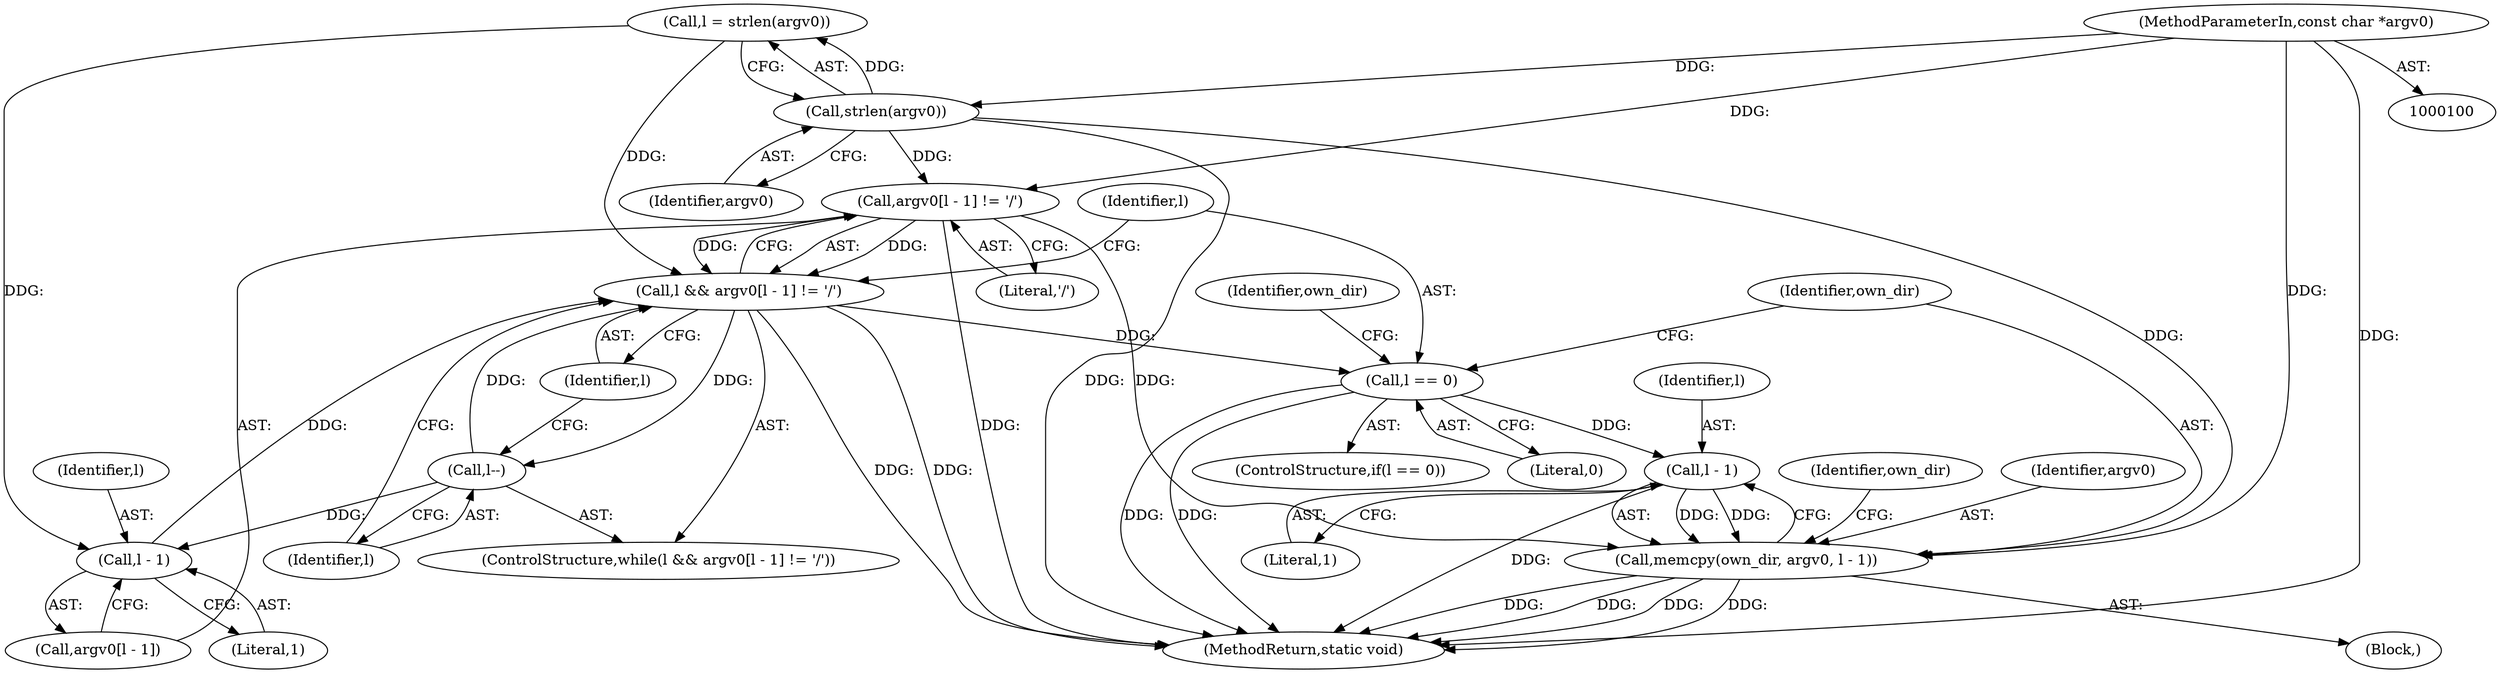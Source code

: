 digraph "0_proxychains-ng_9ab7dbeb3baff67a51d0c5e71465c453be0890b5#diff-803c5170888b8642f2a97e5e9423d399@array" {
"1000111" [label="(Call,argv0[l - 1] != '/')"];
"1000106" [label="(Call,strlen(argv0))"];
"1000101" [label="(MethodParameterIn,const char *argv0)"];
"1000109" [label="(Call,l && argv0[l - 1] != '/')"];
"1000118" [label="(Call,l--)"];
"1000114" [label="(Call,l - 1)"];
"1000121" [label="(Call,l == 0)"];
"1000133" [label="(Call,l - 1)"];
"1000130" [label="(Call,memcpy(own_dir, argv0, l - 1))"];
"1000122" [label="(Identifier,l)"];
"1000130" [label="(Call,memcpy(own_dir, argv0, l - 1))"];
"1000104" [label="(Call,l = strlen(argv0))"];
"1000111" [label="(Call,argv0[l - 1] != '/')"];
"1000109" [label="(Call,l && argv0[l - 1] != '/')"];
"1000117" [label="(Literal,'/')"];
"1000141" [label="(MethodReturn,static void)"];
"1000110" [label="(Identifier,l)"];
"1000120" [label="(ControlStructure,if(l == 0))"];
"1000101" [label="(MethodParameterIn,const char *argv0)"];
"1000118" [label="(Call,l--)"];
"1000119" [label="(Identifier,l)"];
"1000138" [label="(Identifier,own_dir)"];
"1000108" [label="(ControlStructure,while(l && argv0[l - 1] != '/'))"];
"1000135" [label="(Literal,1)"];
"1000129" [label="(Block,)"];
"1000133" [label="(Call,l - 1)"];
"1000131" [label="(Identifier,own_dir)"];
"1000107" [label="(Identifier,argv0)"];
"1000125" [label="(Identifier,own_dir)"];
"1000112" [label="(Call,argv0[l - 1])"];
"1000106" [label="(Call,strlen(argv0))"];
"1000116" [label="(Literal,1)"];
"1000115" [label="(Identifier,l)"];
"1000134" [label="(Identifier,l)"];
"1000114" [label="(Call,l - 1)"];
"1000132" [label="(Identifier,argv0)"];
"1000121" [label="(Call,l == 0)"];
"1000123" [label="(Literal,0)"];
"1000111" -> "1000109"  [label="AST: "];
"1000111" -> "1000117"  [label="CFG: "];
"1000112" -> "1000111"  [label="AST: "];
"1000117" -> "1000111"  [label="AST: "];
"1000109" -> "1000111"  [label="CFG: "];
"1000111" -> "1000141"  [label="DDG: "];
"1000111" -> "1000109"  [label="DDG: "];
"1000111" -> "1000109"  [label="DDG: "];
"1000106" -> "1000111"  [label="DDG: "];
"1000101" -> "1000111"  [label="DDG: "];
"1000111" -> "1000130"  [label="DDG: "];
"1000106" -> "1000104"  [label="AST: "];
"1000106" -> "1000107"  [label="CFG: "];
"1000107" -> "1000106"  [label="AST: "];
"1000104" -> "1000106"  [label="CFG: "];
"1000106" -> "1000141"  [label="DDG: "];
"1000106" -> "1000104"  [label="DDG: "];
"1000101" -> "1000106"  [label="DDG: "];
"1000106" -> "1000130"  [label="DDG: "];
"1000101" -> "1000100"  [label="AST: "];
"1000101" -> "1000141"  [label="DDG: "];
"1000101" -> "1000130"  [label="DDG: "];
"1000109" -> "1000108"  [label="AST: "];
"1000109" -> "1000110"  [label="CFG: "];
"1000110" -> "1000109"  [label="AST: "];
"1000119" -> "1000109"  [label="CFG: "];
"1000122" -> "1000109"  [label="CFG: "];
"1000109" -> "1000141"  [label="DDG: "];
"1000109" -> "1000141"  [label="DDG: "];
"1000104" -> "1000109"  [label="DDG: "];
"1000114" -> "1000109"  [label="DDG: "];
"1000118" -> "1000109"  [label="DDG: "];
"1000109" -> "1000118"  [label="DDG: "];
"1000109" -> "1000121"  [label="DDG: "];
"1000118" -> "1000108"  [label="AST: "];
"1000118" -> "1000119"  [label="CFG: "];
"1000119" -> "1000118"  [label="AST: "];
"1000110" -> "1000118"  [label="CFG: "];
"1000118" -> "1000114"  [label="DDG: "];
"1000114" -> "1000112"  [label="AST: "];
"1000114" -> "1000116"  [label="CFG: "];
"1000115" -> "1000114"  [label="AST: "];
"1000116" -> "1000114"  [label="AST: "];
"1000112" -> "1000114"  [label="CFG: "];
"1000104" -> "1000114"  [label="DDG: "];
"1000121" -> "1000120"  [label="AST: "];
"1000121" -> "1000123"  [label="CFG: "];
"1000122" -> "1000121"  [label="AST: "];
"1000123" -> "1000121"  [label="AST: "];
"1000125" -> "1000121"  [label="CFG: "];
"1000131" -> "1000121"  [label="CFG: "];
"1000121" -> "1000141"  [label="DDG: "];
"1000121" -> "1000141"  [label="DDG: "];
"1000121" -> "1000133"  [label="DDG: "];
"1000133" -> "1000130"  [label="AST: "];
"1000133" -> "1000135"  [label="CFG: "];
"1000134" -> "1000133"  [label="AST: "];
"1000135" -> "1000133"  [label="AST: "];
"1000130" -> "1000133"  [label="CFG: "];
"1000133" -> "1000141"  [label="DDG: "];
"1000133" -> "1000130"  [label="DDG: "];
"1000133" -> "1000130"  [label="DDG: "];
"1000130" -> "1000129"  [label="AST: "];
"1000131" -> "1000130"  [label="AST: "];
"1000132" -> "1000130"  [label="AST: "];
"1000138" -> "1000130"  [label="CFG: "];
"1000130" -> "1000141"  [label="DDG: "];
"1000130" -> "1000141"  [label="DDG: "];
"1000130" -> "1000141"  [label="DDG: "];
"1000130" -> "1000141"  [label="DDG: "];
}
